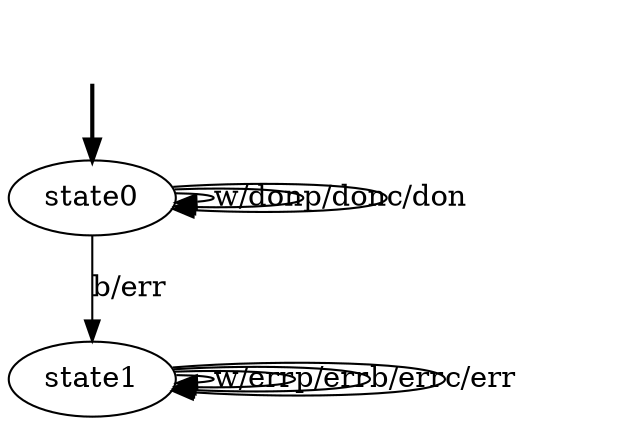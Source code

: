 digraph {
	fake [style=invisible]
	state1
	state0 [root=true]
	fake -> state0 [style=bold]
	state0 -> state0 [label="w/don"]
	state0 -> state0 [label="p/don"]
	state0 -> state1 [label="b/err"]
	state0 -> state0 [label="c/don"]
	state1 -> state1 [label="w/err"]
	state1 -> state1 [label="p/err"]
	state1 -> state1 [label="b/err"]
	state1 -> state1 [label="c/err"]
}
